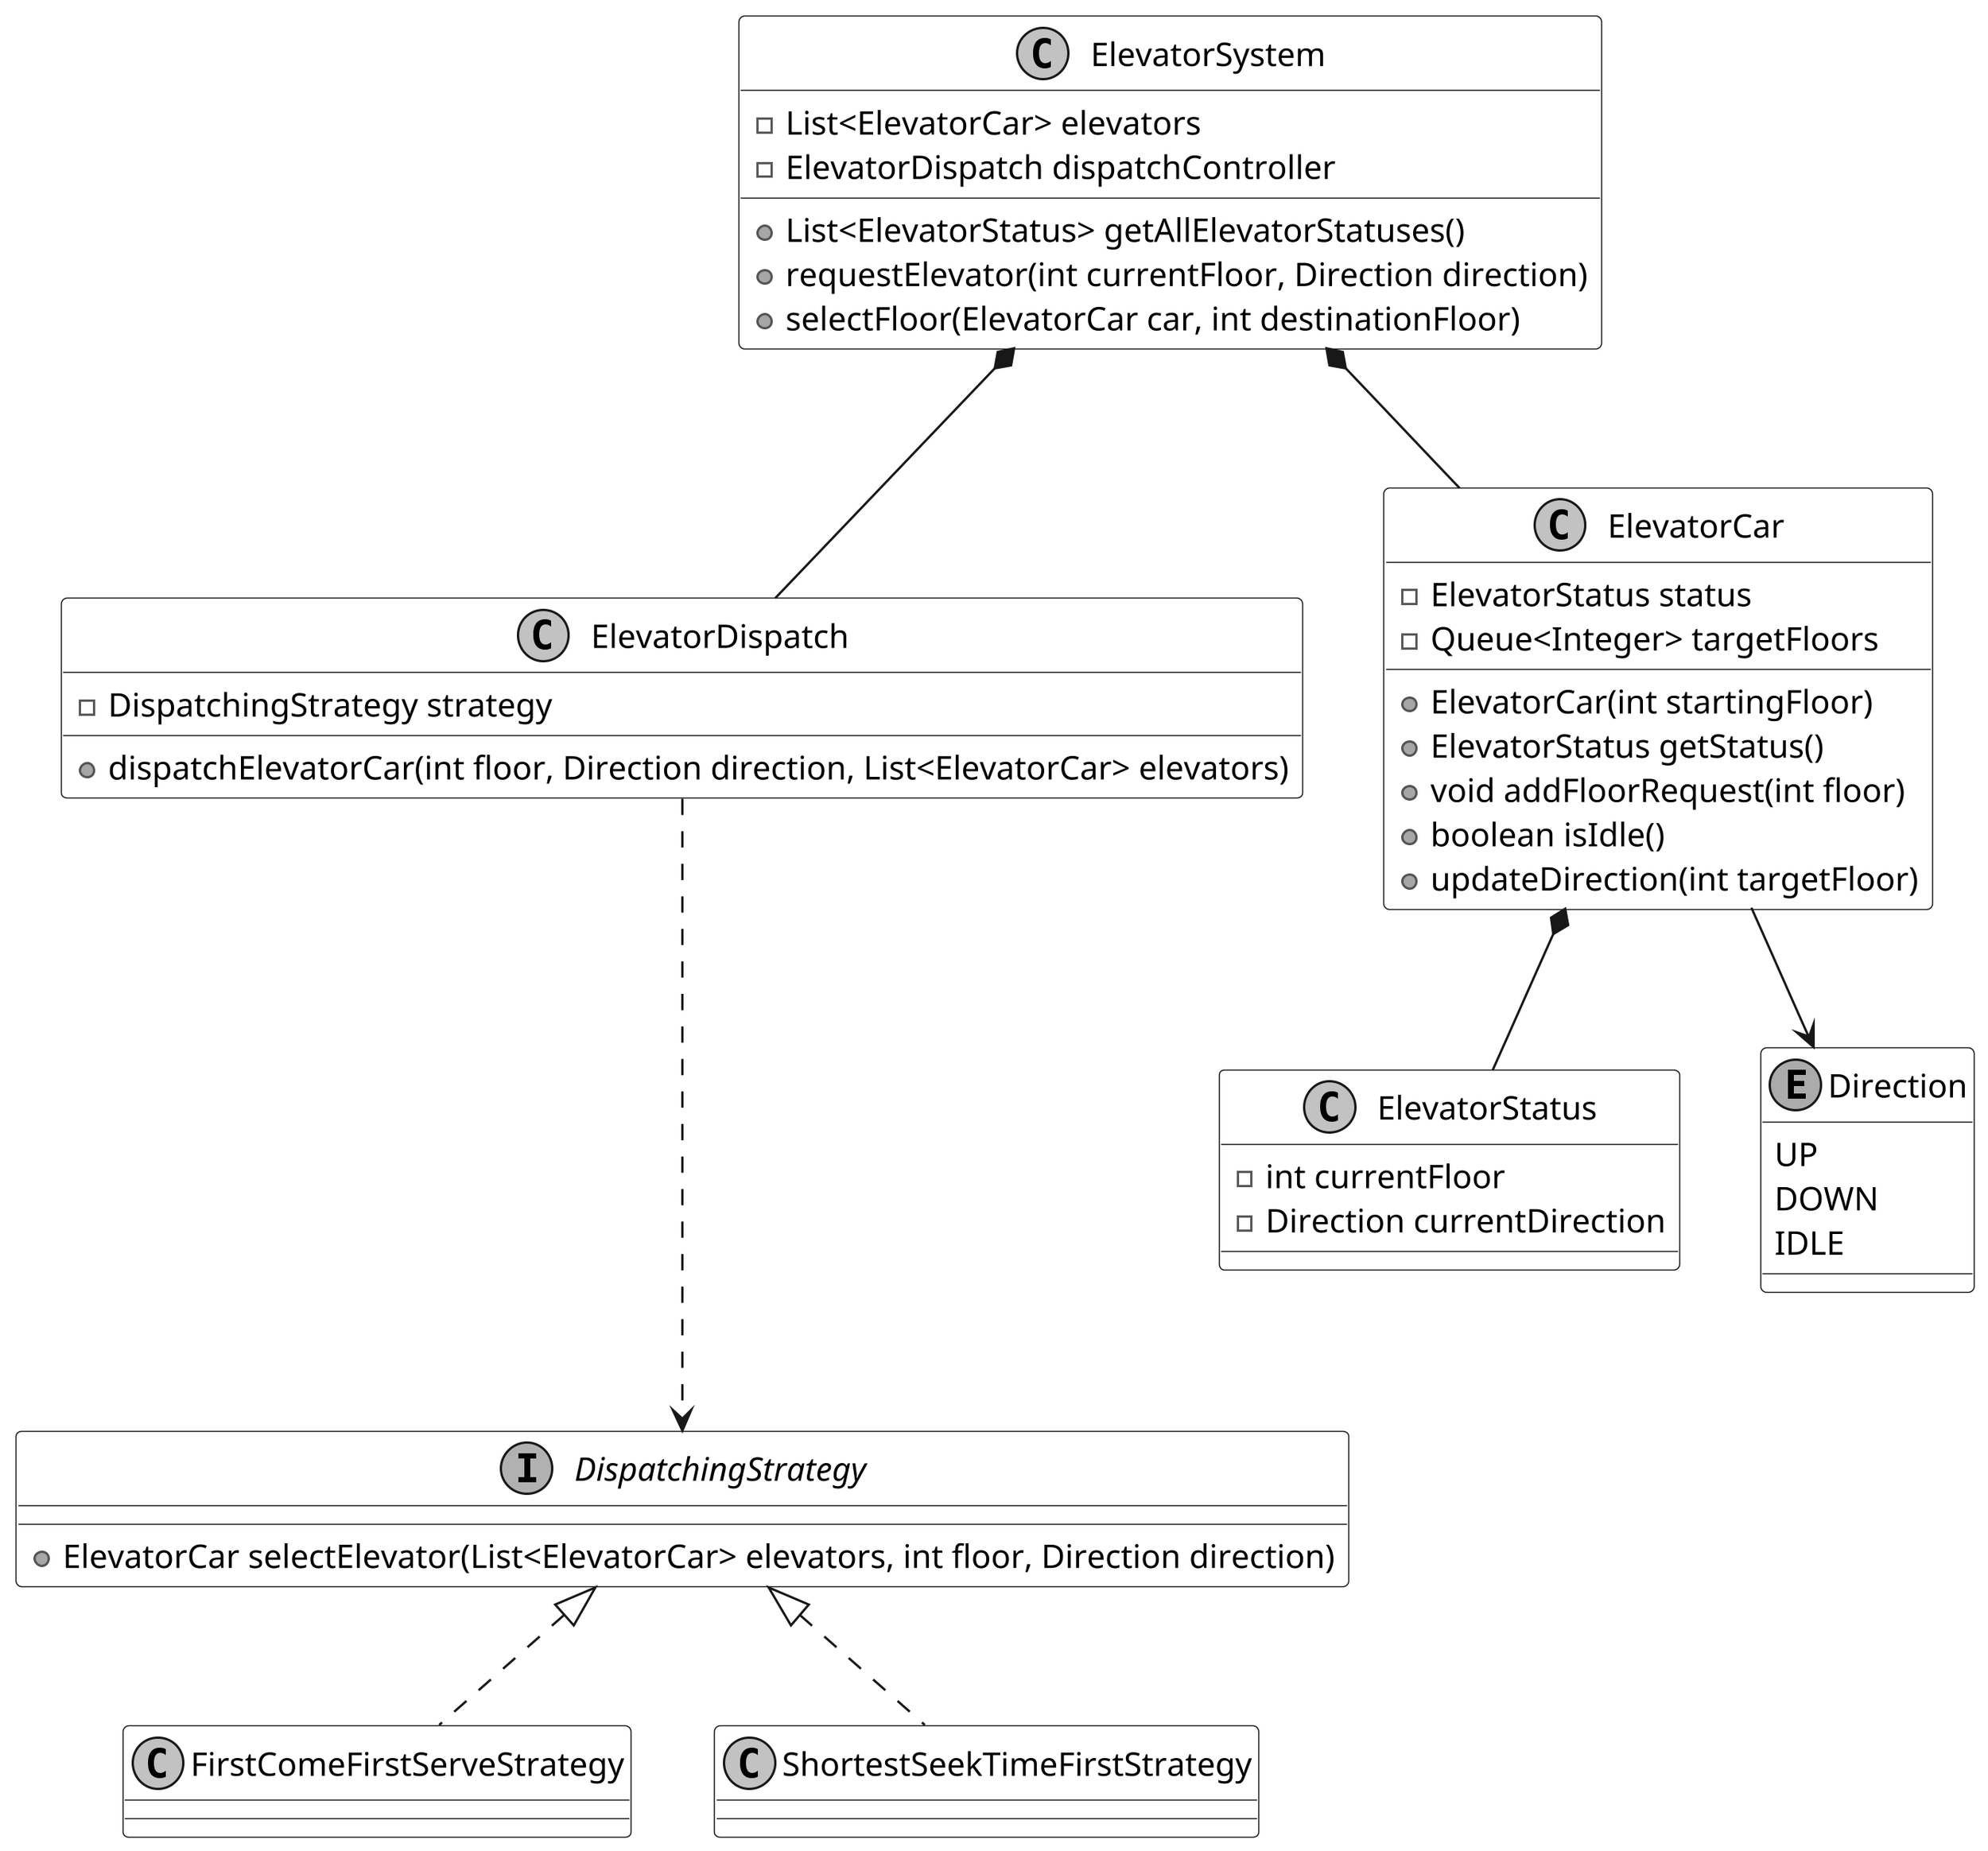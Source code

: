 @startuml
skinparam monochrome true
skinparam backgroundColor #FFFFFF
skinparam classBackgroundColor #FFFFFF
skinparam dpi 300

class ElevatorSystem {
    - List<ElevatorCar> elevators
    - ElevatorDispatch dispatchController
    + List<ElevatorStatus> getAllElevatorStatuses()
    + requestElevator(int currentFloor, Direction direction)
    + selectFloor(ElevatorCar car, int destinationFloor)
}

class ElevatorDispatch {
    - DispatchingStrategy strategy
    + dispatchElevatorCar(int floor, Direction direction, List<ElevatorCar> elevators)
}

interface DispatchingStrategy {
    + ElevatorCar selectElevator(List<ElevatorCar> elevators, int floor, Direction direction)
}

class ElevatorCar {
    - ElevatorStatus status
    - Queue<Integer> targetFloors
+ ElevatorCar(int startingFloor)
+ ElevatorStatus getStatus()
+ void addFloorRequest(int floor)
+ boolean isIdle()
+ updateDirection(int targetFloor)
}

class ElevatorStatus {
    - int currentFloor
    - Direction currentDirection
}

enum Direction {
    UP
    DOWN
    IDLE
}

ElevatorCar --> Direction
ElevatorCar *-- ElevatorStatus
ElevatorSystem *-- ElevatorCar
ElevatorSystem *-- ElevatorDispatch
ElevatorDispatch ..-> DispatchingStrategy
DispatchingStrategy <|.. FirstComeFirstServeStrategy
DispatchingStrategy <|.. ShortestSeekTimeFirstStrategy

@enduml
